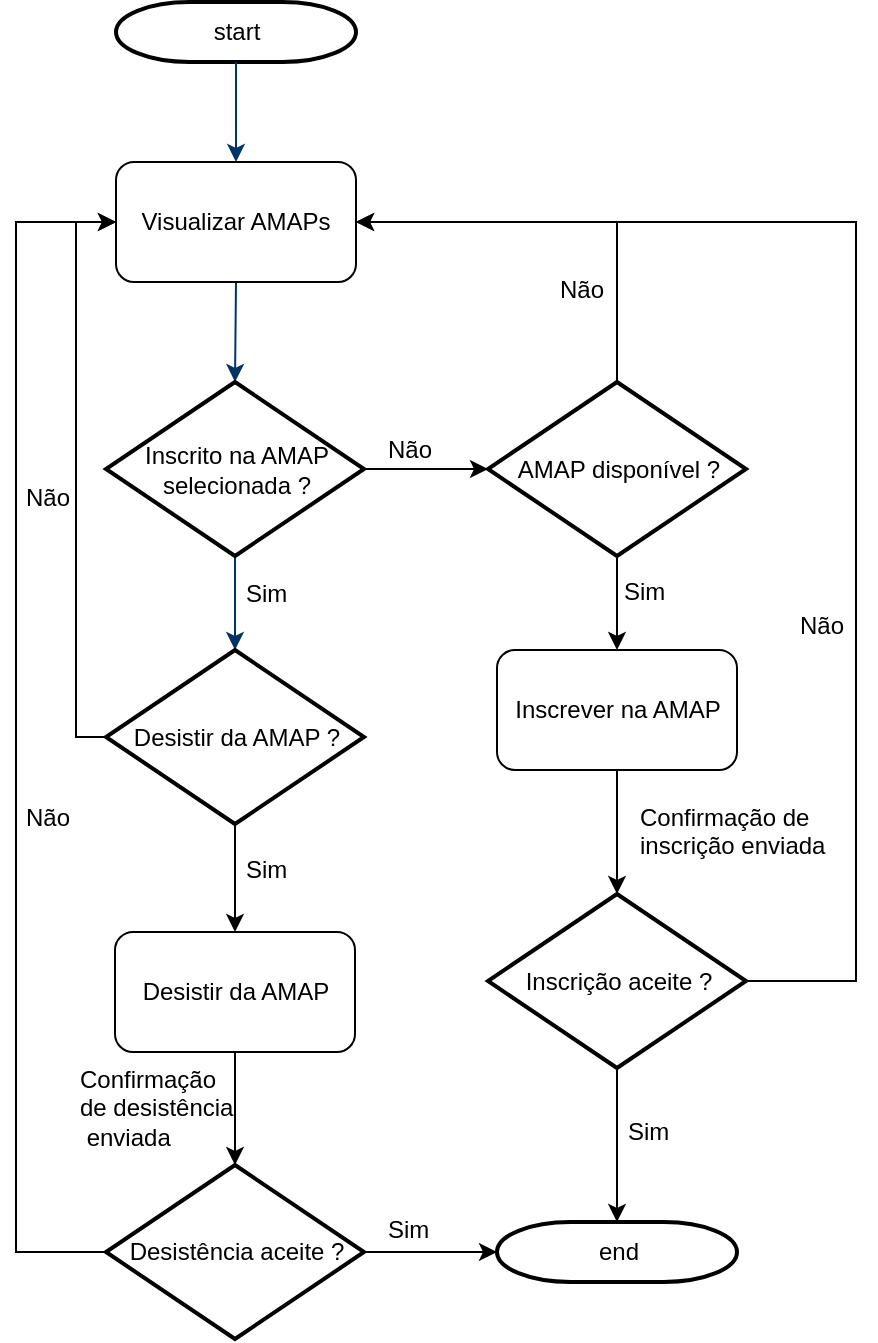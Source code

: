<mxfile version="24.8.0">
  <diagram name="Página-1" id="oFq5PPR85VRdoofsXlYv">
    <mxGraphModel dx="1500" dy="807" grid="1" gridSize="10" guides="1" tooltips="1" connect="1" arrows="1" fold="1" page="1" pageScale="1" pageWidth="827" pageHeight="1169" math="0" shadow="0">
      <root>
        <mxCell id="0" />
        <mxCell id="1" parent="0" />
        <mxCell id="GKZXtmYRhP6YwUxVynPK-1" value="start" style="shape=mxgraph.flowchart.terminator;strokeWidth=2;gradientColor=none;gradientDirection=north;fontStyle=0;html=1;" parent="1" vertex="1">
          <mxGeometry x="260" y="60" width="120" height="30" as="geometry" />
        </mxCell>
        <mxCell id="GKZXtmYRhP6YwUxVynPK-2" style="fontStyle=1;strokeColor=#003366;strokeWidth=1;html=1;entryX=0.5;entryY=0;entryDx=0;entryDy=0;" parent="1" source="GKZXtmYRhP6YwUxVynPK-1" target="GKZXtmYRhP6YwUxVynPK-7" edge="1">
          <mxGeometry relative="1" as="geometry">
            <mxPoint x="320" y="130" as="targetPoint" />
          </mxGeometry>
        </mxCell>
        <mxCell id="GKZXtmYRhP6YwUxVynPK-3" style="fontStyle=1;strokeColor=#003366;strokeWidth=1;html=1;exitX=0.5;exitY=1;exitDx=0;exitDy=0;entryX=0.5;entryY=0;entryDx=0;entryDy=0;entryPerimeter=0;" parent="1" source="GKZXtmYRhP6YwUxVynPK-7" target="GKZXtmYRhP6YwUxVynPK-8" edge="1">
          <mxGeometry relative="1" as="geometry">
            <mxPoint x="320" y="210" as="sourcePoint" />
            <mxPoint x="320" y="250" as="targetPoint" />
          </mxGeometry>
        </mxCell>
        <mxCell id="GKZXtmYRhP6YwUxVynPK-4" style="entryX=0.5;entryY=0;fontStyle=1;strokeColor=#003366;strokeWidth=1;html=1;exitX=0.5;exitY=1;exitDx=0;exitDy=0;exitPerimeter=0;entryDx=0;entryDy=0;entryPerimeter=0;" parent="1" source="GKZXtmYRhP6YwUxVynPK-8" target="GKZXtmYRhP6YwUxVynPK-36" edge="1">
          <mxGeometry relative="1" as="geometry">
            <mxPoint x="320" y="360" as="sourcePoint" />
            <mxPoint x="319.5" y="384" as="targetPoint" />
          </mxGeometry>
        </mxCell>
        <mxCell id="GKZXtmYRhP6YwUxVynPK-5" value="Não" style="text;fontStyle=0;html=1;strokeColor=none;gradientColor=none;fillColor=none;strokeWidth=2;" parent="1" vertex="1">
          <mxGeometry x="394" y="270" width="40" height="26" as="geometry" />
        </mxCell>
        <mxCell id="GKZXtmYRhP6YwUxVynPK-6" value="end" style="shape=mxgraph.flowchart.terminator;strokeWidth=2;gradientColor=none;gradientDirection=north;fontStyle=0;html=1;" parent="1" vertex="1">
          <mxGeometry x="450.5" y="670" width="120" height="30" as="geometry" />
        </mxCell>
        <mxCell id="GKZXtmYRhP6YwUxVynPK-7" value="Visualizar AMAPs" style="rounded=1;whiteSpace=wrap;html=1;" parent="1" vertex="1">
          <mxGeometry x="260" y="140" width="120" height="60" as="geometry" />
        </mxCell>
        <mxCell id="GKZXtmYRhP6YwUxVynPK-8" value="Inscrito na AMAP&lt;div&gt;selecionada ?&lt;/div&gt;" style="shape=mxgraph.flowchart.decision;strokeWidth=2;gradientColor=none;gradientDirection=north;fontStyle=0;html=1;" parent="1" vertex="1">
          <mxGeometry x="255" y="250" width="129" height="87" as="geometry" />
        </mxCell>
        <mxCell id="GKZXtmYRhP6YwUxVynPK-9" style="edgeStyle=orthogonalEdgeStyle;rounded=0;orthogonalLoop=1;jettySize=auto;html=1;exitX=0.5;exitY=0;exitDx=0;exitDy=0;exitPerimeter=0;entryX=1;entryY=0.5;entryDx=0;entryDy=0;" parent="1" source="GKZXtmYRhP6YwUxVynPK-11" target="GKZXtmYRhP6YwUxVynPK-7" edge="1">
          <mxGeometry relative="1" as="geometry" />
        </mxCell>
        <mxCell id="GKZXtmYRhP6YwUxVynPK-10" style="edgeStyle=orthogonalEdgeStyle;rounded=0;orthogonalLoop=1;jettySize=auto;html=1;entryX=0.5;entryY=0;entryDx=0;entryDy=0;" parent="1" source="GKZXtmYRhP6YwUxVynPK-11" target="GKZXtmYRhP6YwUxVynPK-40" edge="1">
          <mxGeometry relative="1" as="geometry">
            <mxPoint x="510.5" y="384" as="targetPoint" />
          </mxGeometry>
        </mxCell>
        <mxCell id="GKZXtmYRhP6YwUxVynPK-11" value="AMAP disponível ?" style="shape=mxgraph.flowchart.decision;strokeWidth=2;gradientColor=none;gradientDirection=north;fontStyle=0;html=1;" parent="1" vertex="1">
          <mxGeometry x="446" y="250" width="129" height="87" as="geometry" />
        </mxCell>
        <mxCell id="GKZXtmYRhP6YwUxVynPK-12" style="edgeStyle=orthogonalEdgeStyle;rounded=0;orthogonalLoop=1;jettySize=auto;html=1;exitX=1;exitY=0.5;exitDx=0;exitDy=0;exitPerimeter=0;entryX=0;entryY=0.5;entryDx=0;entryDy=0;entryPerimeter=0;" parent="1" source="GKZXtmYRhP6YwUxVynPK-8" target="GKZXtmYRhP6YwUxVynPK-11" edge="1">
          <mxGeometry relative="1" as="geometry" />
        </mxCell>
        <mxCell id="GKZXtmYRhP6YwUxVynPK-13" value="Sim" style="text;fontStyle=0;html=1;strokeColor=none;gradientColor=none;fillColor=none;strokeWidth=2;" parent="1" vertex="1">
          <mxGeometry x="323" y="342" width="40" height="26" as="geometry" />
        </mxCell>
        <mxCell id="GKZXtmYRhP6YwUxVynPK-14" value="Não" style="text;fontStyle=0;html=1;strokeColor=none;gradientColor=none;fillColor=none;strokeWidth=2;" parent="1" vertex="1">
          <mxGeometry x="480" y="190" width="40" height="26" as="geometry" />
        </mxCell>
        <mxCell id="GKZXtmYRhP6YwUxVynPK-15" value="Sim" style="text;fontStyle=0;html=1;strokeColor=none;gradientColor=none;fillColor=none;strokeWidth=2;" parent="1" vertex="1">
          <mxGeometry x="512" y="341" width="40" height="26" as="geometry" />
        </mxCell>
        <mxCell id="GKZXtmYRhP6YwUxVynPK-38" style="edgeStyle=orthogonalEdgeStyle;rounded=0;orthogonalLoop=1;jettySize=auto;html=1;entryX=0;entryY=0.5;entryDx=0;entryDy=0;" parent="1" source="GKZXtmYRhP6YwUxVynPK-36" target="GKZXtmYRhP6YwUxVynPK-7" edge="1">
          <mxGeometry relative="1" as="geometry">
            <Array as="points">
              <mxPoint x="240" y="428" />
              <mxPoint x="240" y="170" />
            </Array>
          </mxGeometry>
        </mxCell>
        <mxCell id="GKZXtmYRhP6YwUxVynPK-42" style="edgeStyle=orthogonalEdgeStyle;rounded=0;orthogonalLoop=1;jettySize=auto;html=1;entryX=0.5;entryY=0;entryDx=0;entryDy=0;" parent="1" source="GKZXtmYRhP6YwUxVynPK-36" target="GKZXtmYRhP6YwUxVynPK-41" edge="1">
          <mxGeometry relative="1" as="geometry" />
        </mxCell>
        <mxCell id="GKZXtmYRhP6YwUxVynPK-36" value="Desistir da AMAP ?" style="shape=mxgraph.flowchart.decision;strokeWidth=2;gradientColor=none;gradientDirection=north;fontStyle=0;html=1;" parent="1" vertex="1">
          <mxGeometry x="255" y="384" width="129" height="87" as="geometry" />
        </mxCell>
        <mxCell id="GKZXtmYRhP6YwUxVynPK-39" value="Não" style="text;fontStyle=0;html=1;strokeColor=none;gradientColor=none;fillColor=none;strokeWidth=2;" parent="1" vertex="1">
          <mxGeometry x="213" y="294" width="40" height="26" as="geometry" />
        </mxCell>
        <mxCell id="GKZXtmYRhP6YwUxVynPK-40" value="Inscrever na AMAP" style="rounded=1;whiteSpace=wrap;html=1;" parent="1" vertex="1">
          <mxGeometry x="450.5" y="384" width="120" height="60" as="geometry" />
        </mxCell>
        <mxCell id="GKZXtmYRhP6YwUxVynPK-41" value="Desistir da AMAP" style="rounded=1;whiteSpace=wrap;html=1;" parent="1" vertex="1">
          <mxGeometry x="259.5" y="525" width="120" height="60" as="geometry" />
        </mxCell>
        <mxCell id="GKZXtmYRhP6YwUxVynPK-43" value="Sim" style="text;fontStyle=0;html=1;strokeColor=none;gradientColor=none;fillColor=none;strokeWidth=2;" parent="1" vertex="1">
          <mxGeometry x="323" y="480" width="40" height="26" as="geometry" />
        </mxCell>
        <mxCell id="GKZXtmYRhP6YwUxVynPK-46" value="Confirmação de&lt;div&gt;inscrição enviada&lt;/div&gt;" style="text;fontStyle=0;html=1;strokeColor=none;gradientColor=none;fillColor=none;strokeWidth=2;" parent="1" vertex="1">
          <mxGeometry x="520" y="454" width="40" height="26" as="geometry" />
        </mxCell>
        <mxCell id="GKZXtmYRhP6YwUxVynPK-47" value="Confirmação&amp;nbsp;&lt;div&gt;de desistência&lt;/div&gt;&lt;div&gt;&lt;span style=&quot;background-color: initial;&quot;&gt;&amp;nbsp;enviada&lt;/span&gt;&lt;/div&gt;" style="text;fontStyle=0;html=1;strokeColor=none;gradientColor=none;fillColor=none;strokeWidth=2;" parent="1" vertex="1">
          <mxGeometry x="240" y="585" width="40" height="26" as="geometry" />
        </mxCell>
        <mxCell id="iW3N7YFp75owIr_V_91U-14" style="edgeStyle=orthogonalEdgeStyle;rounded=0;orthogonalLoop=1;jettySize=auto;html=1;entryX=1;entryY=0.5;entryDx=0;entryDy=0;" edge="1" parent="1" source="iW3N7YFp75owIr_V_91U-2" target="GKZXtmYRhP6YwUxVynPK-7">
          <mxGeometry relative="1" as="geometry">
            <Array as="points">
              <mxPoint x="630" y="550" />
              <mxPoint x="630" y="170" />
            </Array>
          </mxGeometry>
        </mxCell>
        <mxCell id="iW3N7YFp75owIr_V_91U-2" value="Inscrição aceite ?" style="shape=mxgraph.flowchart.decision;strokeWidth=2;gradientColor=none;gradientDirection=north;fontStyle=0;html=1;" vertex="1" parent="1">
          <mxGeometry x="446" y="506" width="129" height="87" as="geometry" />
        </mxCell>
        <mxCell id="iW3N7YFp75owIr_V_91U-3" style="edgeStyle=orthogonalEdgeStyle;rounded=0;orthogonalLoop=1;jettySize=auto;html=1;exitX=0.5;exitY=1;exitDx=0;exitDy=0;entryX=0.5;entryY=0;entryDx=0;entryDy=0;entryPerimeter=0;" edge="1" parent="1" source="GKZXtmYRhP6YwUxVynPK-40" target="iW3N7YFp75owIr_V_91U-2">
          <mxGeometry relative="1" as="geometry" />
        </mxCell>
        <mxCell id="iW3N7YFp75owIr_V_91U-4" style="edgeStyle=orthogonalEdgeStyle;rounded=0;orthogonalLoop=1;jettySize=auto;html=1;exitX=0.5;exitY=1;exitDx=0;exitDy=0;exitPerimeter=0;entryX=0.5;entryY=0;entryDx=0;entryDy=0;entryPerimeter=0;" edge="1" parent="1" source="iW3N7YFp75owIr_V_91U-2" target="GKZXtmYRhP6YwUxVynPK-6">
          <mxGeometry relative="1" as="geometry" />
        </mxCell>
        <mxCell id="iW3N7YFp75owIr_V_91U-10" style="edgeStyle=orthogonalEdgeStyle;rounded=0;orthogonalLoop=1;jettySize=auto;html=1;entryX=0;entryY=0.5;entryDx=0;entryDy=0;" edge="1" parent="1" source="iW3N7YFp75owIr_V_91U-5" target="GKZXtmYRhP6YwUxVynPK-7">
          <mxGeometry relative="1" as="geometry">
            <Array as="points">
              <mxPoint x="210" y="685" />
              <mxPoint x="210" y="170" />
            </Array>
          </mxGeometry>
        </mxCell>
        <mxCell id="iW3N7YFp75owIr_V_91U-5" value="Desistência aceite ?" style="shape=mxgraph.flowchart.decision;strokeWidth=2;gradientColor=none;gradientDirection=north;fontStyle=0;html=1;" vertex="1" parent="1">
          <mxGeometry x="255" y="641.5" width="129" height="87" as="geometry" />
        </mxCell>
        <mxCell id="iW3N7YFp75owIr_V_91U-6" style="edgeStyle=orthogonalEdgeStyle;rounded=0;orthogonalLoop=1;jettySize=auto;html=1;exitX=0.5;exitY=1;exitDx=0;exitDy=0;entryX=0.5;entryY=0;entryDx=0;entryDy=0;entryPerimeter=0;" edge="1" parent="1" source="GKZXtmYRhP6YwUxVynPK-41" target="iW3N7YFp75owIr_V_91U-5">
          <mxGeometry relative="1" as="geometry" />
        </mxCell>
        <mxCell id="iW3N7YFp75owIr_V_91U-7" style="edgeStyle=orthogonalEdgeStyle;rounded=0;orthogonalLoop=1;jettySize=auto;html=1;entryX=0;entryY=0.5;entryDx=0;entryDy=0;entryPerimeter=0;" edge="1" parent="1" source="iW3N7YFp75owIr_V_91U-5" target="GKZXtmYRhP6YwUxVynPK-6">
          <mxGeometry relative="1" as="geometry" />
        </mxCell>
        <mxCell id="iW3N7YFp75owIr_V_91U-8" value="Sim" style="text;fontStyle=0;html=1;strokeColor=none;gradientColor=none;fillColor=none;strokeWidth=2;" vertex="1" parent="1">
          <mxGeometry x="394" y="660" width="40" height="26" as="geometry" />
        </mxCell>
        <mxCell id="iW3N7YFp75owIr_V_91U-9" value="Sim" style="text;fontStyle=0;html=1;strokeColor=none;gradientColor=none;fillColor=none;strokeWidth=2;" vertex="1" parent="1">
          <mxGeometry x="514" y="611" width="40" height="26" as="geometry" />
        </mxCell>
        <mxCell id="iW3N7YFp75owIr_V_91U-11" value="Não" style="text;fontStyle=0;html=1;strokeColor=none;gradientColor=none;fillColor=none;strokeWidth=2;" vertex="1" parent="1">
          <mxGeometry x="213" y="454" width="40" height="26" as="geometry" />
        </mxCell>
        <mxCell id="iW3N7YFp75owIr_V_91U-15" value="Não" style="text;fontStyle=0;html=1;strokeColor=none;gradientColor=none;fillColor=none;strokeWidth=2;" vertex="1" parent="1">
          <mxGeometry x="600" y="358" width="40" height="26" as="geometry" />
        </mxCell>
      </root>
    </mxGraphModel>
  </diagram>
</mxfile>
